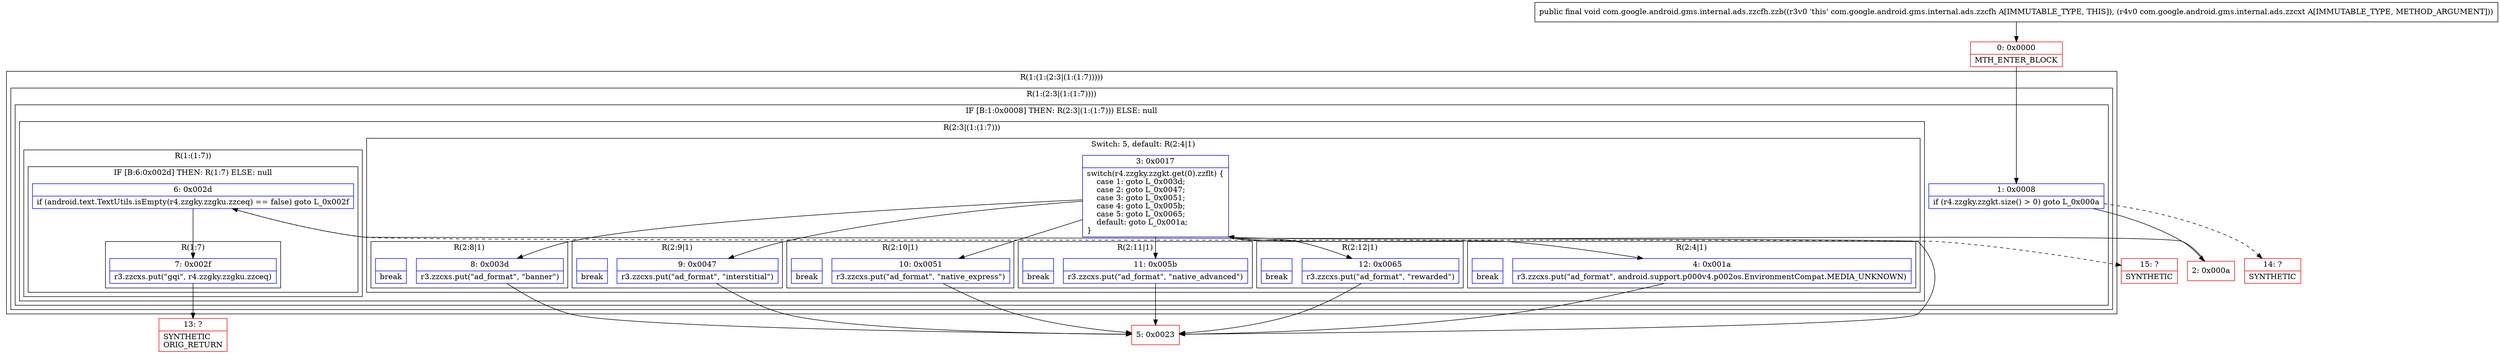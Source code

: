 digraph "CFG forcom.google.android.gms.internal.ads.zzcfh.zzb(Lcom\/google\/android\/gms\/internal\/ads\/zzcxt;)V" {
subgraph cluster_Region_1674881063 {
label = "R(1:(1:(2:3|(1:(1:7)))))";
node [shape=record,color=blue];
subgraph cluster_Region_1804997663 {
label = "R(1:(2:3|(1:(1:7))))";
node [shape=record,color=blue];
subgraph cluster_IfRegion_169360810 {
label = "IF [B:1:0x0008] THEN: R(2:3|(1:(1:7))) ELSE: null";
node [shape=record,color=blue];
Node_1 [shape=record,label="{1\:\ 0x0008|if (r4.zzgky.zzgkt.size() \> 0) goto L_0x000a\l}"];
subgraph cluster_Region_22291833 {
label = "R(2:3|(1:(1:7)))";
node [shape=record,color=blue];
subgraph cluster_SwitchRegion_1191649508 {
label = "Switch: 5, default: R(2:4|1)";
node [shape=record,color=blue];
Node_3 [shape=record,label="{3\:\ 0x0017|switch(r4.zzgky.zzgkt.get(0).zzflt) \{\l    case 1: goto L_0x003d;\l    case 2: goto L_0x0047;\l    case 3: goto L_0x0051;\l    case 4: goto L_0x005b;\l    case 5: goto L_0x0065;\l    default: goto L_0x001a;\l\}\l}"];
subgraph cluster_Region_476766967 {
label = "R(2:8|1)";
node [shape=record,color=blue];
Node_8 [shape=record,label="{8\:\ 0x003d|r3.zzcxs.put(\"ad_format\", \"banner\")\l}"];
Node_InsnContainer_1473538493 [shape=record,label="{|break\l}"];
}
subgraph cluster_Region_1997267411 {
label = "R(2:9|1)";
node [shape=record,color=blue];
Node_9 [shape=record,label="{9\:\ 0x0047|r3.zzcxs.put(\"ad_format\", \"interstitial\")\l}"];
Node_InsnContainer_167112662 [shape=record,label="{|break\l}"];
}
subgraph cluster_Region_1111742789 {
label = "R(2:10|1)";
node [shape=record,color=blue];
Node_10 [shape=record,label="{10\:\ 0x0051|r3.zzcxs.put(\"ad_format\", \"native_express\")\l}"];
Node_InsnContainer_917424433 [shape=record,label="{|break\l}"];
}
subgraph cluster_Region_511947598 {
label = "R(2:11|1)";
node [shape=record,color=blue];
Node_11 [shape=record,label="{11\:\ 0x005b|r3.zzcxs.put(\"ad_format\", \"native_advanced\")\l}"];
Node_InsnContainer_942564375 [shape=record,label="{|break\l}"];
}
subgraph cluster_Region_1694178214 {
label = "R(2:12|1)";
node [shape=record,color=blue];
Node_12 [shape=record,label="{12\:\ 0x0065|r3.zzcxs.put(\"ad_format\", \"rewarded\")\l}"];
Node_InsnContainer_610054473 [shape=record,label="{|break\l}"];
}
subgraph cluster_Region_658927439 {
label = "R(2:4|1)";
node [shape=record,color=blue];
Node_4 [shape=record,label="{4\:\ 0x001a|r3.zzcxs.put(\"ad_format\", android.support.p000v4.p002os.EnvironmentCompat.MEDIA_UNKNOWN)\l}"];
Node_InsnContainer_1812183404 [shape=record,label="{|break\l}"];
}
}
subgraph cluster_Region_1352251745 {
label = "R(1:(1:7))";
node [shape=record,color=blue];
subgraph cluster_IfRegion_294554818 {
label = "IF [B:6:0x002d] THEN: R(1:7) ELSE: null";
node [shape=record,color=blue];
Node_6 [shape=record,label="{6\:\ 0x002d|if (android.text.TextUtils.isEmpty(r4.zzgky.zzgku.zzceq) == false) goto L_0x002f\l}"];
subgraph cluster_Region_94807467 {
label = "R(1:7)";
node [shape=record,color=blue];
Node_7 [shape=record,label="{7\:\ 0x002f|r3.zzcxs.put(\"gqi\", r4.zzgky.zzgku.zzceq)\l}"];
}
}
}
}
}
}
}
Node_0 [shape=record,color=red,label="{0\:\ 0x0000|MTH_ENTER_BLOCK\l}"];
Node_2 [shape=record,color=red,label="{2\:\ 0x000a}"];
Node_5 [shape=record,color=red,label="{5\:\ 0x0023}"];
Node_13 [shape=record,color=red,label="{13\:\ ?|SYNTHETIC\lORIG_RETURN\l}"];
Node_14 [shape=record,color=red,label="{14\:\ ?|SYNTHETIC\l}"];
Node_15 [shape=record,color=red,label="{15\:\ ?|SYNTHETIC\l}"];
MethodNode[shape=record,label="{public final void com.google.android.gms.internal.ads.zzcfh.zzb((r3v0 'this' com.google.android.gms.internal.ads.zzcfh A[IMMUTABLE_TYPE, THIS]), (r4v0 com.google.android.gms.internal.ads.zzcxt A[IMMUTABLE_TYPE, METHOD_ARGUMENT])) }"];
MethodNode -> Node_0;
Node_1 -> Node_2;
Node_1 -> Node_14[style=dashed];
Node_3 -> Node_4;
Node_3 -> Node_8;
Node_3 -> Node_9;
Node_3 -> Node_10;
Node_3 -> Node_11;
Node_3 -> Node_12;
Node_8 -> Node_5;
Node_9 -> Node_5;
Node_10 -> Node_5;
Node_11 -> Node_5;
Node_12 -> Node_5;
Node_4 -> Node_5;
Node_6 -> Node_7;
Node_6 -> Node_15[style=dashed];
Node_7 -> Node_13;
Node_0 -> Node_1;
Node_2 -> Node_3;
Node_5 -> Node_6;
}

